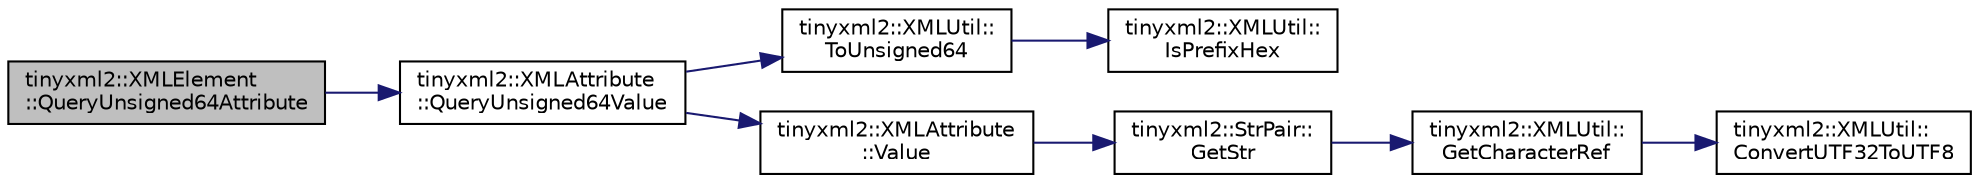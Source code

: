 digraph "tinyxml2::XMLElement::QueryUnsigned64Attribute"
{
 // LATEX_PDF_SIZE
  edge [fontname="Helvetica",fontsize="10",labelfontname="Helvetica",labelfontsize="10"];
  node [fontname="Helvetica",fontsize="10",shape=record];
  rankdir="LR";
  Node1 [label="tinyxml2::XMLElement\l::QueryUnsigned64Attribute",height=0.2,width=0.4,color="black", fillcolor="grey75", style="filled", fontcolor="black",tooltip="See QueryIntAttribute()"];
  Node1 -> Node2 [color="midnightblue",fontsize="10",style="solid"];
  Node2 [label="tinyxml2::XMLAttribute\l::QueryUnsigned64Value",height=0.2,width=0.4,color="black", fillcolor="white", style="filled",URL="$classtinyxml2_1_1XMLAttribute.html#af793c695e7ee65cf20b8010d38b1d157",tooltip="See QueryIntValue."];
  Node2 -> Node3 [color="midnightblue",fontsize="10",style="solid"];
  Node3 [label="tinyxml2::XMLUtil::\lToUnsigned64",height=0.2,width=0.4,color="black", fillcolor="white", style="filled",URL="$classtinyxml2_1_1XMLUtil.html#ae1a49d5df42fbd5dbb36c2261f7e8aaf",tooltip=" "];
  Node3 -> Node4 [color="midnightblue",fontsize="10",style="solid"];
  Node4 [label="tinyxml2::XMLUtil::\lIsPrefixHex",height=0.2,width=0.4,color="black", fillcolor="white", style="filled",URL="$classtinyxml2_1_1XMLUtil.html#a28c5a73c3d557ae0090191ef31d2f59a",tooltip=" "];
  Node2 -> Node5 [color="midnightblue",fontsize="10",style="solid"];
  Node5 [label="tinyxml2::XMLAttribute\l::Value",height=0.2,width=0.4,color="black", fillcolor="white", style="filled",URL="$classtinyxml2_1_1XMLAttribute.html#ab1c5cd993f836a771818ca408994b14e",tooltip="The value of the attribute."];
  Node5 -> Node6 [color="midnightblue",fontsize="10",style="solid"];
  Node6 [label="tinyxml2::StrPair::\lGetStr",height=0.2,width=0.4,color="black", fillcolor="white", style="filled",URL="$classtinyxml2_1_1StrPair.html#ad87e3d11330f5e689ba1e7e54c023b57",tooltip=" "];
  Node6 -> Node7 [color="midnightblue",fontsize="10",style="solid"];
  Node7 [label="tinyxml2::XMLUtil::\lGetCharacterRef",height=0.2,width=0.4,color="black", fillcolor="white", style="filled",URL="$classtinyxml2_1_1XMLUtil.html#a5a96e5144a8d693dc4bcd783d9964648",tooltip=" "];
  Node7 -> Node8 [color="midnightblue",fontsize="10",style="solid"];
  Node8 [label="tinyxml2::XMLUtil::\lConvertUTF32ToUTF8",height=0.2,width=0.4,color="black", fillcolor="white", style="filled",URL="$classtinyxml2_1_1XMLUtil.html#a31c00d5c5dfb38382de1dfcaf4be3595",tooltip=" "];
}
